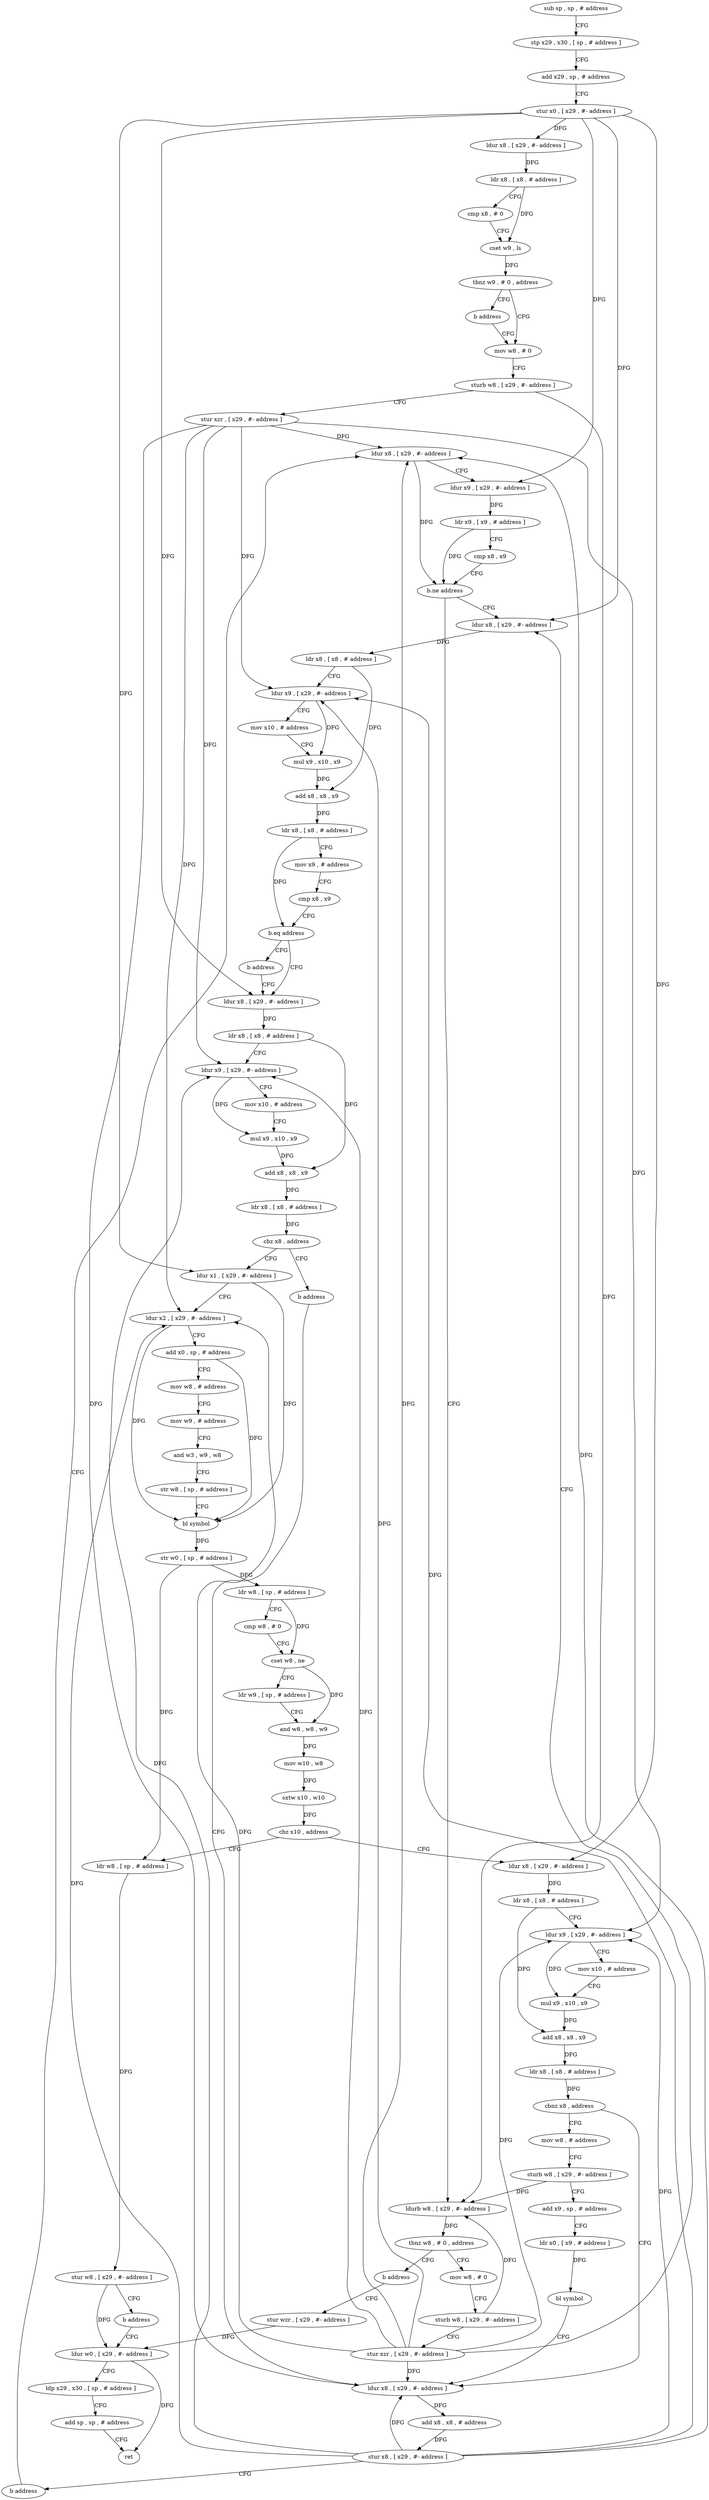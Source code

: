 digraph "func" {
"4273012" [label = "sub sp , sp , # address" ]
"4273016" [label = "stp x29 , x30 , [ sp , # address ]" ]
"4273020" [label = "add x29 , sp , # address" ]
"4273024" [label = "stur x0 , [ x29 , #- address ]" ]
"4273028" [label = "ldur x8 , [ x29 , #- address ]" ]
"4273032" [label = "ldr x8 , [ x8 , # address ]" ]
"4273036" [label = "cmp x8 , # 0" ]
"4273040" [label = "cset w9 , ls" ]
"4273044" [label = "tbnz w9 , # 0 , address" ]
"4273052" [label = "mov w8 , # 0" ]
"4273048" [label = "b address" ]
"4273056" [label = "sturb w8 , [ x29 , #- address ]" ]
"4273060" [label = "stur xzr , [ x29 , #- address ]" ]
"4273064" [label = "ldur x8 , [ x29 , #- address ]" ]
"4273108" [label = "ldur x8 , [ x29 , #- address ]" ]
"4273112" [label = "ldr x8 , [ x8 , # address ]" ]
"4273116" [label = "ldur x9 , [ x29 , #- address ]" ]
"4273120" [label = "mov x10 , # address" ]
"4273124" [label = "mul x9 , x10 , x9" ]
"4273128" [label = "add x8 , x8 , x9" ]
"4273132" [label = "ldr x8 , [ x8 , # address ]" ]
"4273136" [label = "mov x9 , # address" ]
"4273140" [label = "cmp x8 , x9" ]
"4273144" [label = "b.eq address" ]
"4273152" [label = "ldur x8 , [ x29 , #- address ]" ]
"4273148" [label = "b address" ]
"4273084" [label = "ldurb w8 , [ x29 , #- address ]" ]
"4273088" [label = "tbnz w8 , # 0 , address" ]
"4273096" [label = "mov w8 , # 0" ]
"4273092" [label = "b address" ]
"4273156" [label = "ldr x8 , [ x8 , # address ]" ]
"4273160" [label = "ldur x9 , [ x29 , #- address ]" ]
"4273164" [label = "mov x10 , # address" ]
"4273168" [label = "mul x9 , x10 , x9" ]
"4273172" [label = "add x8 , x8 , x9" ]
"4273176" [label = "ldr x8 , [ x8 , # address ]" ]
"4273180" [label = "cbz x8 , address" ]
"4273188" [label = "ldur x1 , [ x29 , #- address ]" ]
"4273184" [label = "b address" ]
"4273100" [label = "sturb w8 , [ x29 , #- address ]" ]
"4273104" [label = "stur xzr , [ x29 , #- address ]" ]
"4273336" [label = "stur wzr , [ x29 , #- address ]" ]
"4273192" [label = "ldur x2 , [ x29 , #- address ]" ]
"4273196" [label = "add x0 , sp , # address" ]
"4273200" [label = "mov w8 , # address" ]
"4273204" [label = "mov w9 , # address" ]
"4273208" [label = "and w3 , w9 , w8" ]
"4273212" [label = "str w8 , [ sp , # address ]" ]
"4273216" [label = "bl symbol" ]
"4273220" [label = "str w0 , [ sp , # address ]" ]
"4273224" [label = "ldr w8 , [ sp , # address ]" ]
"4273228" [label = "cmp w8 , # 0" ]
"4273232" [label = "cset w8 , ne" ]
"4273236" [label = "ldr w9 , [ sp , # address ]" ]
"4273240" [label = "and w8 , w8 , w9" ]
"4273244" [label = "mov w10 , w8" ]
"4273248" [label = "sxtw x10 , w10" ]
"4273252" [label = "cbz x10 , address" ]
"4273268" [label = "ldur x8 , [ x29 , #- address ]" ]
"4273256" [label = "ldr w8 , [ sp , # address ]" ]
"4273320" [label = "ldur x8 , [ x29 , #- address ]" ]
"4273340" [label = "ldur w0 , [ x29 , #- address ]" ]
"4273272" [label = "ldr x8 , [ x8 , # address ]" ]
"4273276" [label = "ldur x9 , [ x29 , #- address ]" ]
"4273280" [label = "mov x10 , # address" ]
"4273284" [label = "mul x9 , x10 , x9" ]
"4273288" [label = "add x8 , x8 , x9" ]
"4273292" [label = "ldr x8 , [ x8 , # address ]" ]
"4273296" [label = "cbnz x8 , address" ]
"4273300" [label = "mov w8 , # address" ]
"4273260" [label = "stur w8 , [ x29 , #- address ]" ]
"4273264" [label = "b address" ]
"4273324" [label = "add x8 , x8 , # address" ]
"4273328" [label = "stur x8 , [ x29 , #- address ]" ]
"4273332" [label = "b address" ]
"4273304" [label = "sturb w8 , [ x29 , #- address ]" ]
"4273308" [label = "add x9 , sp , # address" ]
"4273312" [label = "ldr x0 , [ x9 , # address ]" ]
"4273316" [label = "bl symbol" ]
"4273344" [label = "ldp x29 , x30 , [ sp , # address ]" ]
"4273348" [label = "add sp , sp , # address" ]
"4273352" [label = "ret" ]
"4273068" [label = "ldur x9 , [ x29 , #- address ]" ]
"4273072" [label = "ldr x9 , [ x9 , # address ]" ]
"4273076" [label = "cmp x8 , x9" ]
"4273080" [label = "b.ne address" ]
"4273012" -> "4273016" [ label = "CFG" ]
"4273016" -> "4273020" [ label = "CFG" ]
"4273020" -> "4273024" [ label = "CFG" ]
"4273024" -> "4273028" [ label = "DFG" ]
"4273024" -> "4273068" [ label = "DFG" ]
"4273024" -> "4273108" [ label = "DFG" ]
"4273024" -> "4273152" [ label = "DFG" ]
"4273024" -> "4273188" [ label = "DFG" ]
"4273024" -> "4273268" [ label = "DFG" ]
"4273028" -> "4273032" [ label = "DFG" ]
"4273032" -> "4273036" [ label = "CFG" ]
"4273032" -> "4273040" [ label = "DFG" ]
"4273036" -> "4273040" [ label = "CFG" ]
"4273040" -> "4273044" [ label = "DFG" ]
"4273044" -> "4273052" [ label = "CFG" ]
"4273044" -> "4273048" [ label = "CFG" ]
"4273052" -> "4273056" [ label = "CFG" ]
"4273048" -> "4273052" [ label = "CFG" ]
"4273056" -> "4273060" [ label = "CFG" ]
"4273056" -> "4273084" [ label = "DFG" ]
"4273060" -> "4273064" [ label = "DFG" ]
"4273060" -> "4273116" [ label = "DFG" ]
"4273060" -> "4273160" [ label = "DFG" ]
"4273060" -> "4273192" [ label = "DFG" ]
"4273060" -> "4273320" [ label = "DFG" ]
"4273060" -> "4273276" [ label = "DFG" ]
"4273064" -> "4273068" [ label = "CFG" ]
"4273064" -> "4273080" [ label = "DFG" ]
"4273108" -> "4273112" [ label = "DFG" ]
"4273112" -> "4273116" [ label = "CFG" ]
"4273112" -> "4273128" [ label = "DFG" ]
"4273116" -> "4273120" [ label = "CFG" ]
"4273116" -> "4273124" [ label = "DFG" ]
"4273120" -> "4273124" [ label = "CFG" ]
"4273124" -> "4273128" [ label = "DFG" ]
"4273128" -> "4273132" [ label = "DFG" ]
"4273132" -> "4273136" [ label = "CFG" ]
"4273132" -> "4273144" [ label = "DFG" ]
"4273136" -> "4273140" [ label = "CFG" ]
"4273140" -> "4273144" [ label = "CFG" ]
"4273144" -> "4273152" [ label = "CFG" ]
"4273144" -> "4273148" [ label = "CFG" ]
"4273152" -> "4273156" [ label = "DFG" ]
"4273148" -> "4273152" [ label = "CFG" ]
"4273084" -> "4273088" [ label = "DFG" ]
"4273088" -> "4273096" [ label = "CFG" ]
"4273088" -> "4273092" [ label = "CFG" ]
"4273096" -> "4273100" [ label = "CFG" ]
"4273092" -> "4273336" [ label = "CFG" ]
"4273156" -> "4273160" [ label = "CFG" ]
"4273156" -> "4273172" [ label = "DFG" ]
"4273160" -> "4273164" [ label = "CFG" ]
"4273160" -> "4273168" [ label = "DFG" ]
"4273164" -> "4273168" [ label = "CFG" ]
"4273168" -> "4273172" [ label = "DFG" ]
"4273172" -> "4273176" [ label = "DFG" ]
"4273176" -> "4273180" [ label = "DFG" ]
"4273180" -> "4273188" [ label = "CFG" ]
"4273180" -> "4273184" [ label = "CFG" ]
"4273188" -> "4273192" [ label = "CFG" ]
"4273188" -> "4273216" [ label = "DFG" ]
"4273184" -> "4273320" [ label = "CFG" ]
"4273100" -> "4273104" [ label = "CFG" ]
"4273100" -> "4273084" [ label = "DFG" ]
"4273104" -> "4273108" [ label = "CFG" ]
"4273104" -> "4273064" [ label = "DFG" ]
"4273104" -> "4273116" [ label = "DFG" ]
"4273104" -> "4273160" [ label = "DFG" ]
"4273104" -> "4273192" [ label = "DFG" ]
"4273104" -> "4273320" [ label = "DFG" ]
"4273104" -> "4273276" [ label = "DFG" ]
"4273336" -> "4273340" [ label = "DFG" ]
"4273192" -> "4273196" [ label = "CFG" ]
"4273192" -> "4273216" [ label = "DFG" ]
"4273196" -> "4273200" [ label = "CFG" ]
"4273196" -> "4273216" [ label = "DFG" ]
"4273200" -> "4273204" [ label = "CFG" ]
"4273204" -> "4273208" [ label = "CFG" ]
"4273208" -> "4273212" [ label = "CFG" ]
"4273212" -> "4273216" [ label = "CFG" ]
"4273216" -> "4273220" [ label = "DFG" ]
"4273220" -> "4273224" [ label = "DFG" ]
"4273220" -> "4273256" [ label = "DFG" ]
"4273224" -> "4273228" [ label = "CFG" ]
"4273224" -> "4273232" [ label = "DFG" ]
"4273228" -> "4273232" [ label = "CFG" ]
"4273232" -> "4273236" [ label = "CFG" ]
"4273232" -> "4273240" [ label = "DFG" ]
"4273236" -> "4273240" [ label = "CFG" ]
"4273240" -> "4273244" [ label = "DFG" ]
"4273244" -> "4273248" [ label = "DFG" ]
"4273248" -> "4273252" [ label = "DFG" ]
"4273252" -> "4273268" [ label = "CFG" ]
"4273252" -> "4273256" [ label = "CFG" ]
"4273268" -> "4273272" [ label = "DFG" ]
"4273256" -> "4273260" [ label = "DFG" ]
"4273320" -> "4273324" [ label = "DFG" ]
"4273340" -> "4273344" [ label = "CFG" ]
"4273340" -> "4273352" [ label = "DFG" ]
"4273272" -> "4273276" [ label = "CFG" ]
"4273272" -> "4273288" [ label = "DFG" ]
"4273276" -> "4273280" [ label = "CFG" ]
"4273276" -> "4273284" [ label = "DFG" ]
"4273280" -> "4273284" [ label = "CFG" ]
"4273284" -> "4273288" [ label = "DFG" ]
"4273288" -> "4273292" [ label = "DFG" ]
"4273292" -> "4273296" [ label = "DFG" ]
"4273296" -> "4273320" [ label = "CFG" ]
"4273296" -> "4273300" [ label = "CFG" ]
"4273300" -> "4273304" [ label = "CFG" ]
"4273260" -> "4273264" [ label = "CFG" ]
"4273260" -> "4273340" [ label = "DFG" ]
"4273264" -> "4273340" [ label = "CFG" ]
"4273324" -> "4273328" [ label = "DFG" ]
"4273328" -> "4273332" [ label = "CFG" ]
"4273328" -> "4273064" [ label = "DFG" ]
"4273328" -> "4273116" [ label = "DFG" ]
"4273328" -> "4273160" [ label = "DFG" ]
"4273328" -> "4273192" [ label = "DFG" ]
"4273328" -> "4273320" [ label = "DFG" ]
"4273328" -> "4273276" [ label = "DFG" ]
"4273332" -> "4273064" [ label = "CFG" ]
"4273304" -> "4273308" [ label = "CFG" ]
"4273304" -> "4273084" [ label = "DFG" ]
"4273308" -> "4273312" [ label = "CFG" ]
"4273312" -> "4273316" [ label = "DFG" ]
"4273316" -> "4273320" [ label = "CFG" ]
"4273344" -> "4273348" [ label = "CFG" ]
"4273348" -> "4273352" [ label = "CFG" ]
"4273068" -> "4273072" [ label = "DFG" ]
"4273072" -> "4273076" [ label = "CFG" ]
"4273072" -> "4273080" [ label = "DFG" ]
"4273076" -> "4273080" [ label = "CFG" ]
"4273080" -> "4273108" [ label = "CFG" ]
"4273080" -> "4273084" [ label = "CFG" ]
}
